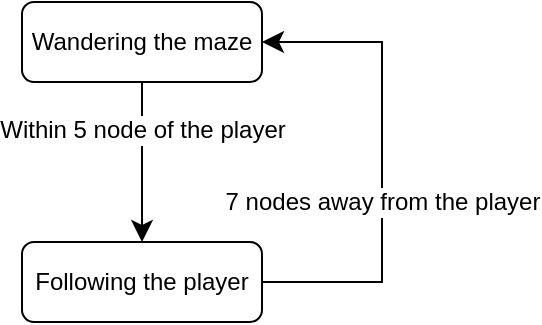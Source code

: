 <mxfile version="24.7.17">
  <diagram name="Page-1" id="cjQiP9H5Jaytnckqm-fU">
    <mxGraphModel dx="1595" dy="1092" grid="1" gridSize="10" guides="1" tooltips="1" connect="1" arrows="1" fold="1" page="0" pageScale="1" pageWidth="850" pageHeight="1100" math="0" shadow="0">
      <root>
        <mxCell id="0" />
        <mxCell id="1" parent="0" />
        <mxCell id="NO1YWfpP7dUWJz_9BF3X-1" value="Wandering the maze" style="rounded=1;whiteSpace=wrap;html=1;" vertex="1" parent="1">
          <mxGeometry x="-280" y="-160" width="120" height="40" as="geometry" />
        </mxCell>
        <mxCell id="NO1YWfpP7dUWJz_9BF3X-2" value="" style="endArrow=classic;html=1;rounded=0;fontSize=12;startSize=8;endSize=8;curved=1;exitX=0.5;exitY=1;exitDx=0;exitDy=0;" edge="1" parent="1" source="NO1YWfpP7dUWJz_9BF3X-1">
          <mxGeometry width="50" height="50" relative="1" as="geometry">
            <mxPoint x="-160" y="-140" as="sourcePoint" />
            <mxPoint x="-220" y="-40" as="targetPoint" />
          </mxGeometry>
        </mxCell>
        <mxCell id="NO1YWfpP7dUWJz_9BF3X-7" value="Within 5 node of the player" style="edgeLabel;html=1;align=center;verticalAlign=middle;resizable=0;points=[];fontSize=12;" vertex="1" connectable="0" parent="NO1YWfpP7dUWJz_9BF3X-2">
          <mxGeometry x="-0.404" relative="1" as="geometry">
            <mxPoint as="offset" />
          </mxGeometry>
        </mxCell>
        <mxCell id="NO1YWfpP7dUWJz_9BF3X-3" value="Following the player" style="rounded=1;whiteSpace=wrap;html=1;" vertex="1" parent="1">
          <mxGeometry x="-280" y="-40" width="120" height="40" as="geometry" />
        </mxCell>
        <mxCell id="NO1YWfpP7dUWJz_9BF3X-5" value="" style="curved=0;endArrow=classic;html=1;rounded=0;fontSize=12;startSize=8;endSize=8;exitX=1;exitY=0.5;exitDx=0;exitDy=0;entryX=1;entryY=0.5;entryDx=0;entryDy=0;" edge="1" parent="1" source="NO1YWfpP7dUWJz_9BF3X-3" target="NO1YWfpP7dUWJz_9BF3X-1">
          <mxGeometry width="50" height="50" relative="1" as="geometry">
            <mxPoint x="-130" y="-10" as="sourcePoint" />
            <mxPoint x="-80" y="-60" as="targetPoint" />
            <Array as="points">
              <mxPoint x="-100" y="-20" />
              <mxPoint x="-100" y="-140" />
            </Array>
          </mxGeometry>
        </mxCell>
        <mxCell id="NO1YWfpP7dUWJz_9BF3X-6" value="7 nodes away from the player" style="edgeLabel;html=1;align=center;verticalAlign=middle;resizable=0;points=[];fontSize=12;" vertex="1" connectable="0" parent="NO1YWfpP7dUWJz_9BF3X-5">
          <mxGeometry x="0.01" relative="1" as="geometry">
            <mxPoint y="21" as="offset" />
          </mxGeometry>
        </mxCell>
      </root>
    </mxGraphModel>
  </diagram>
</mxfile>
